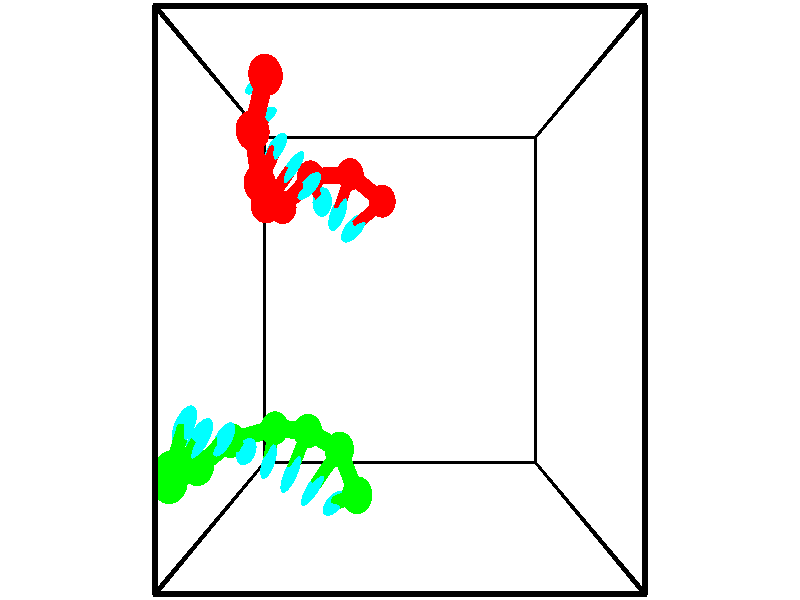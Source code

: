 // switches for output
#declare DRAW_BASES = 1; // possible values are 0, 1; only relevant for DNA ribbons
#declare DRAW_BASES_TYPE = 3; // possible values are 1, 2, 3; only relevant for DNA ribbons
#declare DRAW_FOG = 0; // set to 1 to enable fog

#include "colors.inc"

#include "transforms.inc"
background { rgb <1, 1, 1>}

#default {
   normal{
       ripples 0.25
       frequency 0.20
       turbulence 0.2
       lambda 5
   }
	finish {
		phong 0.1
		phong_size 40.
	}
}

// original window dimensions: 1024x640


// camera settings

camera {
	sky <-0, 1, 0>
	up <-0, 1, 0>
	right 1.6 * <1, 0, 0>
	location <2.5, 2.5, 11.1562>
	look_at <2.5, 2.5, 2.5>
	direction <0, 0, -8.6562>
	angle 67.0682
}


# declare cpy_camera_pos = <2.5, 2.5, 11.1562>;
# if (DRAW_FOG = 1)
fog {
	fog_type 2
	up vnormalize(cpy_camera_pos)
	color rgbt<1,1,1,0.3>
	distance 1e-5
	fog_alt 3e-3
	fog_offset 4
}
# end


// LIGHTS

# declare lum = 6;
global_settings {
	ambient_light rgb lum * <0.05, 0.05, 0.05>
	max_trace_level 15
}# declare cpy_direct_light_amount = 0.25;
light_source
{	1000 * <-1, -1, 1>,
	rgb lum * cpy_direct_light_amount
	parallel
}

light_source
{	1000 * <1, 1, -1>,
	rgb lum * cpy_direct_light_amount
	parallel
}

// strand 0

// nucleotide -1

// particle -1
sphere {
	<2.170197, 4.019756, 0.010722> 0.250000
	pigment { color rgbt <1,0,0,0> }
	no_shadow
}
cylinder {
	<1.859604, 3.792747, -0.098818>,  <1.673248, 3.656542, -0.164542>, 0.100000
	pigment { color rgbt <1,0,0,0> }
	no_shadow
}
cylinder {
	<1.859604, 3.792747, -0.098818>,  <2.170197, 4.019756, 0.010722>, 0.100000
	pigment { color rgbt <1,0,0,0> }
	no_shadow
}

// particle -1
sphere {
	<1.859604, 3.792747, -0.098818> 0.100000
	pigment { color rgbt <1,0,0,0> }
	no_shadow
}
sphere {
	0, 1
	scale<0.080000,0.200000,0.300000>
	matrix <-0.563059, 0.429763, 0.705881,
		-0.282912, 0.702299, -0.653251,
		-0.776482, -0.567521, -0.273850,
		1.626659, 3.622491, -0.180973>
	pigment { color rgbt <0,1,1,0> }
	no_shadow
}
cylinder {
	<1.571038, 4.456798, -0.126108>,  <2.170197, 4.019756, 0.010722>, 0.130000
	pigment { color rgbt <1,0,0,0> }
	no_shadow
}

// nucleotide -1

// particle -1
sphere {
	<1.571038, 4.456798, -0.126108> 0.250000
	pigment { color rgbt <1,0,0,0> }
	no_shadow
}
cylinder {
	<1.448349, 4.093803, -0.011292>,  <1.374736, 3.876007, 0.057598>, 0.100000
	pigment { color rgbt <1,0,0,0> }
	no_shadow
}
cylinder {
	<1.448349, 4.093803, -0.011292>,  <1.571038, 4.456798, -0.126108>, 0.100000
	pigment { color rgbt <1,0,0,0> }
	no_shadow
}

// particle -1
sphere {
	<1.448349, 4.093803, -0.011292> 0.100000
	pigment { color rgbt <1,0,0,0> }
	no_shadow
}
sphere {
	0, 1
	scale<0.080000,0.200000,0.300000>
	matrix <-0.617375, 0.419218, 0.665661,
		-0.724410, 0.026961, -0.688842,
		-0.306722, -0.907485, 0.287041,
		1.356332, 3.821558, 0.074821>
	pigment { color rgbt <0,1,1,0> }
	no_shadow
}
cylinder {
	<0.833613, 4.415974, -0.104943>,  <1.571038, 4.456798, -0.126108>, 0.130000
	pigment { color rgbt <1,0,0,0> }
	no_shadow
}

// nucleotide -1

// particle -1
sphere {
	<0.833613, 4.415974, -0.104943> 0.250000
	pigment { color rgbt <1,0,0,0> }
	no_shadow
}
cylinder {
	<0.989288, 4.157566, 0.157717>,  <1.082694, 4.002521, 0.315313>, 0.100000
	pigment { color rgbt <1,0,0,0> }
	no_shadow
}
cylinder {
	<0.989288, 4.157566, 0.157717>,  <0.833613, 4.415974, -0.104943>, 0.100000
	pigment { color rgbt <1,0,0,0> }
	no_shadow
}

// particle -1
sphere {
	<0.989288, 4.157566, 0.157717> 0.100000
	pigment { color rgbt <1,0,0,0> }
	no_shadow
}
sphere {
	0, 1
	scale<0.080000,0.200000,0.300000>
	matrix <-0.576071, 0.385563, 0.720752,
		-0.718800, -0.658786, -0.222097,
		0.389189, -0.646020, 0.656650,
		1.106045, 3.963760, 0.354712>
	pigment { color rgbt <0,1,1,0> }
	no_shadow
}
cylinder {
	<0.381199, 3.892842, 0.279223>,  <0.833613, 4.415974, -0.104943>, 0.130000
	pigment { color rgbt <1,0,0,0> }
	no_shadow
}

// nucleotide -1

// particle -1
sphere {
	<0.381199, 3.892842, 0.279223> 0.250000
	pigment { color rgbt <1,0,0,0> }
	no_shadow
}
cylinder {
	<0.683899, 4.040867, 0.494772>,  <0.865519, 4.129682, 0.624102>, 0.100000
	pigment { color rgbt <1,0,0,0> }
	no_shadow
}
cylinder {
	<0.683899, 4.040867, 0.494772>,  <0.381199, 3.892842, 0.279223>, 0.100000
	pigment { color rgbt <1,0,0,0> }
	no_shadow
}

// particle -1
sphere {
	<0.683899, 4.040867, 0.494772> 0.100000
	pigment { color rgbt <1,0,0,0> }
	no_shadow
}
sphere {
	0, 1
	scale<0.080000,0.200000,0.300000>
	matrix <-0.652762, 0.472030, 0.592528,
		-0.035093, -0.800151, 0.598771,
		0.756750, 0.370062, 0.538873,
		0.910924, 4.151886, 0.656434>
	pigment { color rgbt <0,1,1,0> }
	no_shadow
}
cylinder {
	<0.233820, 3.830385, 0.964359>,  <0.381199, 3.892842, 0.279223>, 0.130000
	pigment { color rgbt <1,0,0,0> }
	no_shadow
}

// nucleotide -1

// particle -1
sphere {
	<0.233820, 3.830385, 0.964359> 0.250000
	pigment { color rgbt <1,0,0,0> }
	no_shadow
}
cylinder {
	<0.477219, 4.143345, 0.911320>,  <0.623258, 4.331121, 0.879496>, 0.100000
	pigment { color rgbt <1,0,0,0> }
	no_shadow
}
cylinder {
	<0.477219, 4.143345, 0.911320>,  <0.233820, 3.830385, 0.964359>, 0.100000
	pigment { color rgbt <1,0,0,0> }
	no_shadow
}

// particle -1
sphere {
	<0.477219, 4.143345, 0.911320> 0.100000
	pigment { color rgbt <1,0,0,0> }
	no_shadow
}
sphere {
	0, 1
	scale<0.080000,0.200000,0.300000>
	matrix <-0.623884, 0.574929, 0.529363,
		0.490407, -0.239391, 0.837969,
		0.608498, 0.782399, -0.132597,
		0.659768, 4.378065, 0.871540>
	pigment { color rgbt <0,1,1,0> }
	no_shadow
}
cylinder {
	<0.285961, 4.033957, 1.621545>,  <0.233820, 3.830385, 0.964359>, 0.130000
	pigment { color rgbt <1,0,0,0> }
	no_shadow
}

// nucleotide -1

// particle -1
sphere {
	<0.285961, 4.033957, 1.621545> 0.250000
	pigment { color rgbt <1,0,0,0> }
	no_shadow
}
cylinder {
	<0.382607, 4.347488, 1.392727>,  <0.440594, 4.535607, 1.255436>, 0.100000
	pigment { color rgbt <1,0,0,0> }
	no_shadow
}
cylinder {
	<0.382607, 4.347488, 1.392727>,  <0.285961, 4.033957, 1.621545>, 0.100000
	pigment { color rgbt <1,0,0,0> }
	no_shadow
}

// particle -1
sphere {
	<0.382607, 4.347488, 1.392727> 0.100000
	pigment { color rgbt <1,0,0,0> }
	no_shadow
}
sphere {
	0, 1
	scale<0.080000,0.200000,0.300000>
	matrix <-0.503836, 0.605154, 0.616392,
		0.829321, 0.139289, 0.541133,
		0.241612, 0.783829, -0.572046,
		0.455090, 4.582637, 1.221113>
	pigment { color rgbt <0,1,1,0> }
	no_shadow
}
cylinder {
	<0.271865, 4.630256, 2.027122>,  <0.285961, 4.033957, 1.621545>, 0.130000
	pigment { color rgbt <1,0,0,0> }
	no_shadow
}

// nucleotide -1

// particle -1
sphere {
	<0.271865, 4.630256, 2.027122> 0.250000
	pigment { color rgbt <1,0,0,0> }
	no_shadow
}
cylinder {
	<0.296623, 4.825180, 1.678709>,  <0.311478, 4.942135, 1.469661>, 0.100000
	pigment { color rgbt <1,0,0,0> }
	no_shadow
}
cylinder {
	<0.296623, 4.825180, 1.678709>,  <0.271865, 4.630256, 2.027122>, 0.100000
	pigment { color rgbt <1,0,0,0> }
	no_shadow
}

// particle -1
sphere {
	<0.296623, 4.825180, 1.678709> 0.100000
	pigment { color rgbt <1,0,0,0> }
	no_shadow
}
sphere {
	0, 1
	scale<0.080000,0.200000,0.300000>
	matrix <-0.355824, 0.826136, 0.436908,
		0.932501, 0.282891, 0.224532,
		0.061897, 0.487311, -0.871032,
		0.315192, 4.971373, 1.417399>
	pigment { color rgbt <0,1,1,0> }
	no_shadow
}
cylinder {
	<0.502484, 5.287845, 2.182895>,  <0.271865, 4.630256, 2.027122>, 0.130000
	pigment { color rgbt <1,0,0,0> }
	no_shadow
}

// nucleotide -1

// particle -1
sphere {
	<0.502484, 5.287845, 2.182895> 0.250000
	pigment { color rgbt <1,0,0,0> }
	no_shadow
}
cylinder {
	<0.338585, 5.325333, 1.819946>,  <0.240245, 5.347826, 1.602177>, 0.100000
	pigment { color rgbt <1,0,0,0> }
	no_shadow
}
cylinder {
	<0.338585, 5.325333, 1.819946>,  <0.502484, 5.287845, 2.182895>, 0.100000
	pigment { color rgbt <1,0,0,0> }
	no_shadow
}

// particle -1
sphere {
	<0.338585, 5.325333, 1.819946> 0.100000
	pigment { color rgbt <1,0,0,0> }
	no_shadow
}
sphere {
	0, 1
	scale<0.080000,0.200000,0.300000>
	matrix <-0.473041, 0.828679, 0.299206,
		0.779961, 0.551823, -0.295216,
		-0.409748, 0.093720, -0.907372,
		0.215661, 5.353448, 1.547735>
	pigment { color rgbt <0,1,1,0> }
	no_shadow
}
// strand 1

// nucleotide -1

// particle -1
sphere {
	<-0.809009, 0.435888, 2.454548> 0.250000
	pigment { color rgbt <0,1,0,0> }
	no_shadow
}
cylinder {
	<-0.796928, 0.709019, 2.162565>,  <-0.789680, 0.872897, 1.987376>, 0.100000
	pigment { color rgbt <0,1,0,0> }
	no_shadow
}
cylinder {
	<-0.796928, 0.709019, 2.162565>,  <-0.809009, 0.435888, 2.454548>, 0.100000
	pigment { color rgbt <0,1,0,0> }
	no_shadow
}

// particle -1
sphere {
	<-0.796928, 0.709019, 2.162565> 0.100000
	pigment { color rgbt <0,1,0,0> }
	no_shadow
}
sphere {
	0, 1
	scale<0.080000,0.200000,0.300000>
	matrix <0.379767, -0.683365, -0.623530,
		-0.924589, -0.258381, -0.279953,
		0.030202, 0.682826, -0.729956,
		-0.787868, 0.913867, 1.943578>
	pigment { color rgbt <0,1,1,0> }
	no_shadow
}
cylinder {
	<-1.058069, 0.122212, 1.795445>,  <-0.809009, 0.435888, 2.454548>, 0.130000
	pigment { color rgbt <0,1,0,0> }
	no_shadow
}

// nucleotide -1

// particle -1
sphere {
	<-1.058069, 0.122212, 1.795445> 0.250000
	pigment { color rgbt <0,1,0,0> }
	no_shadow
}
cylinder {
	<-0.836327, 0.441780, 1.702137>,  <-0.703281, 0.633521, 1.646152>, 0.100000
	pigment { color rgbt <0,1,0,0> }
	no_shadow
}
cylinder {
	<-0.836327, 0.441780, 1.702137>,  <-1.058069, 0.122212, 1.795445>, 0.100000
	pigment { color rgbt <0,1,0,0> }
	no_shadow
}

// particle -1
sphere {
	<-0.836327, 0.441780, 1.702137> 0.100000
	pigment { color rgbt <0,1,0,0> }
	no_shadow
}
sphere {
	0, 1
	scale<0.080000,0.200000,0.300000>
	matrix <0.436676, -0.517800, -0.735661,
		-0.708523, 0.305955, -0.635915,
		0.554356, 0.798921, -0.233270,
		-0.670020, 0.681457, 1.632156>
	pigment { color rgbt <0,1,1,0> }
	no_shadow
}
cylinder {
	<-0.870656, 0.166475, 1.071002>,  <-1.058069, 0.122212, 1.795445>, 0.130000
	pigment { color rgbt <0,1,0,0> }
	no_shadow
}

// nucleotide -1

// particle -1
sphere {
	<-0.870656, 0.166475, 1.071002> 0.250000
	pigment { color rgbt <0,1,0,0> }
	no_shadow
}
cylinder {
	<-0.591415, 0.417675, 1.208563>,  <-0.423871, 0.568395, 1.291099>, 0.100000
	pigment { color rgbt <0,1,0,0> }
	no_shadow
}
cylinder {
	<-0.591415, 0.417675, 1.208563>,  <-0.870656, 0.166475, 1.071002>, 0.100000
	pigment { color rgbt <0,1,0,0> }
	no_shadow
}

// particle -1
sphere {
	<-0.591415, 0.417675, 1.208563> 0.100000
	pigment { color rgbt <0,1,0,0> }
	no_shadow
}
sphere {
	0, 1
	scale<0.080000,0.200000,0.300000>
	matrix <0.673778, -0.413701, -0.612270,
		-0.242233, 0.659141, -0.711938,
		0.698102, 0.628000, 0.343903,
		-0.381985, 0.606075, 1.311734>
	pigment { color rgbt <0,1,1,0> }
	no_shadow
}
cylinder {
	<-0.490918, 0.418109, 0.440711>,  <-0.870656, 0.166475, 1.071002>, 0.130000
	pigment { color rgbt <0,1,0,0> }
	no_shadow
}

// nucleotide -1

// particle -1
sphere {
	<-0.490918, 0.418109, 0.440711> 0.250000
	pigment { color rgbt <0,1,0,0> }
	no_shadow
}
cylinder {
	<-0.259331, 0.395676, 0.766079>,  <-0.120379, 0.382216, 0.961300>, 0.100000
	pigment { color rgbt <0,1,0,0> }
	no_shadow
}
cylinder {
	<-0.259331, 0.395676, 0.766079>,  <-0.490918, 0.418109, 0.440711>, 0.100000
	pigment { color rgbt <0,1,0,0> }
	no_shadow
}

// particle -1
sphere {
	<-0.259331, 0.395676, 0.766079> 0.100000
	pigment { color rgbt <0,1,0,0> }
	no_shadow
}
sphere {
	0, 1
	scale<0.080000,0.200000,0.300000>
	matrix <0.643143, -0.581790, -0.497883,
		0.501162, 0.811403, -0.300768,
		0.578967, -0.056084, 0.813419,
		-0.085640, 0.378851, 1.010105>
	pigment { color rgbt <0,1,1,0> }
	no_shadow
}
cylinder {
	<0.243868, 0.578975, 0.300629>,  <-0.490918, 0.418109, 0.440711>, 0.130000
	pigment { color rgbt <0,1,0,0> }
	no_shadow
}

// nucleotide -1

// particle -1
sphere {
	<0.243868, 0.578975, 0.300629> 0.250000
	pigment { color rgbt <0,1,0,0> }
	no_shadow
}
cylinder {
	<0.257263, 0.371323, 0.642244>,  <0.265300, 0.246731, 0.847214>, 0.100000
	pigment { color rgbt <0,1,0,0> }
	no_shadow
}
cylinder {
	<0.257263, 0.371323, 0.642244>,  <0.243868, 0.578975, 0.300629>, 0.100000
	pigment { color rgbt <0,1,0,0> }
	no_shadow
}

// particle -1
sphere {
	<0.257263, 0.371323, 0.642244> 0.100000
	pigment { color rgbt <0,1,0,0> }
	no_shadow
}
sphere {
	0, 1
	scale<0.080000,0.200000,0.300000>
	matrix <0.748536, -0.553193, -0.365611,
		0.662248, 0.651522, 0.370063,
		0.033487, -0.519130, 0.854039,
		0.267309, 0.215584, 0.898456>
	pigment { color rgbt <0,1,1,0> }
	no_shadow
}
cylinder {
	<0.873626, 0.576978, 0.527561>,  <0.243868, 0.578975, 0.300629>, 0.130000
	pigment { color rgbt <0,1,0,0> }
	no_shadow
}

// nucleotide -1

// particle -1
sphere {
	<0.873626, 0.576978, 0.527561> 0.250000
	pigment { color rgbt <0,1,0,0> }
	no_shadow
}
cylinder {
	<0.745560, 0.277420, 0.759647>,  <0.668720, 0.097686, 0.898899>, 0.100000
	pigment { color rgbt <0,1,0,0> }
	no_shadow
}
cylinder {
	<0.745560, 0.277420, 0.759647>,  <0.873626, 0.576978, 0.527561>, 0.100000
	pigment { color rgbt <0,1,0,0> }
	no_shadow
}

// particle -1
sphere {
	<0.745560, 0.277420, 0.759647> 0.100000
	pigment { color rgbt <0,1,0,0> }
	no_shadow
}
sphere {
	0, 1
	scale<0.080000,0.200000,0.300000>
	matrix <0.706401, -0.596821, -0.380529,
		0.631261, 0.288033, 0.720101,
		-0.320166, -0.748894, 0.580217,
		0.649510, 0.052752, 0.933712>
	pigment { color rgbt <0,1,1,0> }
	no_shadow
}
cylinder {
	<1.463234, 0.372053, 0.843762>,  <0.873626, 0.576978, 0.527561>, 0.130000
	pigment { color rgbt <0,1,0,0> }
	no_shadow
}

// nucleotide -1

// particle -1
sphere {
	<1.463234, 0.372053, 0.843762> 0.250000
	pigment { color rgbt <0,1,0,0> }
	no_shadow
}
cylinder {
	<1.208748, 0.064121, 0.864132>,  <1.056056, -0.120638, 0.876354>, 0.100000
	pigment { color rgbt <0,1,0,0> }
	no_shadow
}
cylinder {
	<1.208748, 0.064121, 0.864132>,  <1.463234, 0.372053, 0.843762>, 0.100000
	pigment { color rgbt <0,1,0,0> }
	no_shadow
}

// particle -1
sphere {
	<1.208748, 0.064121, 0.864132> 0.100000
	pigment { color rgbt <0,1,0,0> }
	no_shadow
}
sphere {
	0, 1
	scale<0.080000,0.200000,0.300000>
	matrix <0.731493, -0.622881, -0.277377,
		0.245253, -0.139220, 0.959411,
		-0.636215, -0.769829, 0.050925,
		1.017883, -0.166828, 0.879409>
	pigment { color rgbt <0,1,1,0> }
	no_shadow
}
cylinder {
	<1.795991, -0.170604, 1.243112>,  <1.463234, 0.372053, 0.843762>, 0.130000
	pigment { color rgbt <0,1,0,0> }
	no_shadow
}

// nucleotide -1

// particle -1
sphere {
	<1.795991, -0.170604, 1.243112> 0.250000
	pigment { color rgbt <0,1,0,0> }
	no_shadow
}
cylinder {
	<1.547989, -0.312679, 0.963274>,  <1.399188, -0.397925, 0.795371>, 0.100000
	pigment { color rgbt <0,1,0,0> }
	no_shadow
}
cylinder {
	<1.547989, -0.312679, 0.963274>,  <1.795991, -0.170604, 1.243112>, 0.100000
	pigment { color rgbt <0,1,0,0> }
	no_shadow
}

// particle -1
sphere {
	<1.547989, -0.312679, 0.963274> 0.100000
	pigment { color rgbt <0,1,0,0> }
	no_shadow
}
sphere {
	0, 1
	scale<0.080000,0.200000,0.300000>
	matrix <0.691368, -0.668894, -0.273112,
		-0.370949, -0.653009, 0.660285,
		-0.620005, -0.355189, -0.699596,
		1.361987, -0.419236, 0.753395>
	pigment { color rgbt <0,1,1,0> }
	no_shadow
}
// box output
cylinder {
	<0.000000, 0.000000, 0.000000>,  <5.000000, 0.000000, 0.000000>, 0.025000
	pigment { color rgbt <0,0,0,0> }
	no_shadow
}
cylinder {
	<0.000000, 0.000000, 0.000000>,  <0.000000, 5.000000, 0.000000>, 0.025000
	pigment { color rgbt <0,0,0,0> }
	no_shadow
}
cylinder {
	<0.000000, 0.000000, 0.000000>,  <0.000000, 0.000000, 5.000000>, 0.025000
	pigment { color rgbt <0,0,0,0> }
	no_shadow
}
cylinder {
	<5.000000, 5.000000, 5.000000>,  <0.000000, 5.000000, 5.000000>, 0.025000
	pigment { color rgbt <0,0,0,0> }
	no_shadow
}
cylinder {
	<5.000000, 5.000000, 5.000000>,  <5.000000, 0.000000, 5.000000>, 0.025000
	pigment { color rgbt <0,0,0,0> }
	no_shadow
}
cylinder {
	<5.000000, 5.000000, 5.000000>,  <5.000000, 5.000000, 0.000000>, 0.025000
	pigment { color rgbt <0,0,0,0> }
	no_shadow
}
cylinder {
	<0.000000, 0.000000, 5.000000>,  <0.000000, 5.000000, 5.000000>, 0.025000
	pigment { color rgbt <0,0,0,0> }
	no_shadow
}
cylinder {
	<0.000000, 0.000000, 5.000000>,  <5.000000, 0.000000, 5.000000>, 0.025000
	pigment { color rgbt <0,0,0,0> }
	no_shadow
}
cylinder {
	<5.000000, 5.000000, 0.000000>,  <0.000000, 5.000000, 0.000000>, 0.025000
	pigment { color rgbt <0,0,0,0> }
	no_shadow
}
cylinder {
	<5.000000, 5.000000, 0.000000>,  <5.000000, 0.000000, 0.000000>, 0.025000
	pigment { color rgbt <0,0,0,0> }
	no_shadow
}
cylinder {
	<5.000000, 0.000000, 5.000000>,  <5.000000, 0.000000, 0.000000>, 0.025000
	pigment { color rgbt <0,0,0,0> }
	no_shadow
}
cylinder {
	<0.000000, 5.000000, 0.000000>,  <0.000000, 5.000000, 5.000000>, 0.025000
	pigment { color rgbt <0,0,0,0> }
	no_shadow
}
// end of box output
